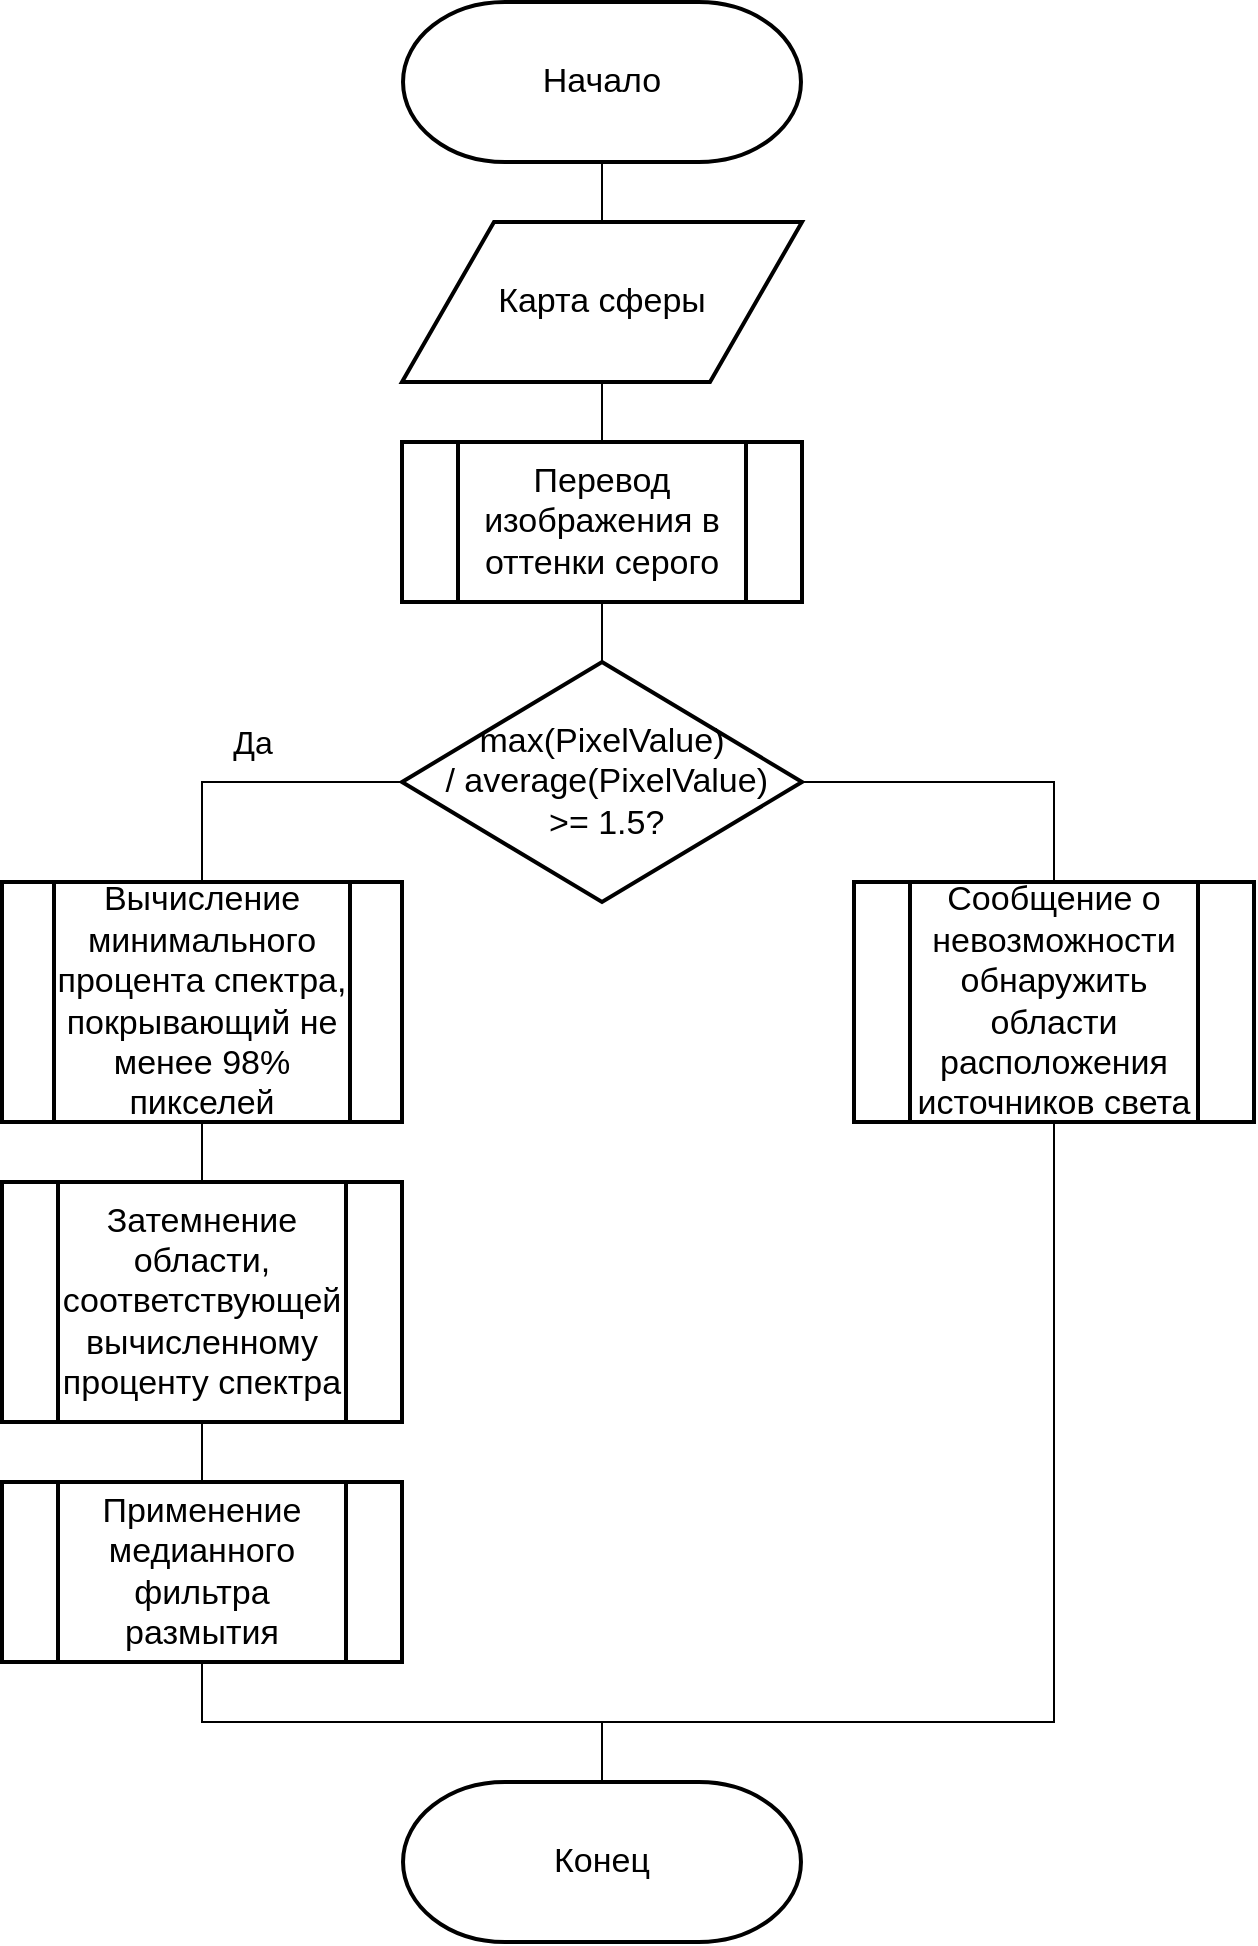 <mxfile version="21.1.2" type="device">
  <diagram name="Страница 1" id="vSN0zOsbVQ_ziBr6iRNW">
    <mxGraphModel dx="2058" dy="1188" grid="1" gridSize="10" guides="1" tooltips="1" connect="1" arrows="1" fold="1" page="1" pageScale="1" pageWidth="827" pageHeight="1169" math="0" shadow="0">
      <root>
        <mxCell id="0" />
        <mxCell id="1" parent="0" />
        <mxCell id="NfnfCwqI7M4uG_9BYdU6-4" style="edgeStyle=orthogonalEdgeStyle;rounded=0;orthogonalLoop=1;jettySize=auto;html=1;exitX=0.5;exitY=1;exitDx=0;exitDy=0;exitPerimeter=0;entryX=0.5;entryY=0;entryDx=0;entryDy=0;endArrow=none;endFill=0;" parent="1" source="NfnfCwqI7M4uG_9BYdU6-1" target="NfnfCwqI7M4uG_9BYdU6-3" edge="1">
          <mxGeometry relative="1" as="geometry" />
        </mxCell>
        <mxCell id="NfnfCwqI7M4uG_9BYdU6-1" value="Начало" style="strokeWidth=2;html=1;shape=stencil(xVVNb4MwDP01HJmAaFV7nFh37GWTdnapC1FDgpysH/9+gYBaSukgl0kc8DO85+fYSsBSXUCFQRJJKDFg70GSfCGVXIJRZAObKRy8iFx4cuFq6ULQFWbGYUcgDluBLqMNqQOe+M60DFwWSNzUWbYOojf7Tf2wNFNSWhKupO5lbvKWDLi0/0ZnRxa9vDqZSxu7qLIKJRqkHno1t3FAkHx4K8XTlD49lPqOOt2/lL7nK8V+Smuf7sX3YvHEDm48jD2QW64mHpiXXMc+351XMwdyk92NyLHUImMLyNItZIec1I/cPSyygnq5B4kuXaojXqtnd/P9zH/HILi8YVgs5zMAZfaFWobuH7r0azqHcOY6JGWgbkOPXwDlGFqecC8g76X0CbG6gduzf1zuwsPxXc+mUfyjZZ8zzoTS+GQTLD6YswYdGU6W7hXhk6ndcyHc7TS2EAOCBnV3ZQP8Ag==);whiteSpace=wrap;fontSize=17;" parent="1" vertex="1">
          <mxGeometry x="289" y="50" width="250" height="80" as="geometry" />
        </mxCell>
        <mxCell id="NfnfCwqI7M4uG_9BYdU6-6" style="edgeStyle=orthogonalEdgeStyle;rounded=0;orthogonalLoop=1;jettySize=auto;html=1;exitX=0.5;exitY=1;exitDx=0;exitDy=0;entryX=0.5;entryY=0;entryDx=0;entryDy=0;endArrow=none;endFill=0;" parent="1" source="NfnfCwqI7M4uG_9BYdU6-3" target="NfnfCwqI7M4uG_9BYdU6-5" edge="1">
          <mxGeometry relative="1" as="geometry" />
        </mxCell>
        <mxCell id="NfnfCwqI7M4uG_9BYdU6-3" value="Карта сферы" style="shape=parallelogram;html=1;strokeWidth=2;perimeter=parallelogramPerimeter;whiteSpace=wrap;rounded=0;arcSize=12;size=0.23;fontSize=17;" parent="1" vertex="1">
          <mxGeometry x="314" y="160" width="200" height="80" as="geometry" />
        </mxCell>
        <mxCell id="NfnfCwqI7M4uG_9BYdU6-8" style="edgeStyle=orthogonalEdgeStyle;rounded=0;orthogonalLoop=1;jettySize=auto;html=1;exitX=0.5;exitY=1;exitDx=0;exitDy=0;entryX=0.5;entryY=0;entryDx=0;entryDy=0;entryPerimeter=0;endArrow=none;endFill=0;" parent="1" source="NfnfCwqI7M4uG_9BYdU6-5" target="NfnfCwqI7M4uG_9BYdU6-7" edge="1">
          <mxGeometry relative="1" as="geometry">
            <mxPoint x="414" y="270" as="sourcePoint" />
          </mxGeometry>
        </mxCell>
        <mxCell id="NfnfCwqI7M4uG_9BYdU6-5" value="Перевод изображения в оттенки серого" style="verticalLabelPosition=middle;verticalAlign=middle;html=1;shape=process;whiteSpace=wrap;rounded=0;size=0.14;arcSize=6;strokeWidth=2;labelPosition=center;align=center;fontSize=17;" parent="1" vertex="1">
          <mxGeometry x="314" y="270" width="200" height="80" as="geometry" />
        </mxCell>
        <mxCell id="NfnfCwqI7M4uG_9BYdU6-14" style="edgeStyle=orthogonalEdgeStyle;rounded=0;orthogonalLoop=1;jettySize=auto;html=1;exitX=0;exitY=0.5;exitDx=0;exitDy=0;exitPerimeter=0;entryX=0.5;entryY=0;entryDx=0;entryDy=0;endArrow=none;endFill=0;" parent="1" source="NfnfCwqI7M4uG_9BYdU6-7" target="NfnfCwqI7M4uG_9BYdU6-11" edge="1">
          <mxGeometry relative="1" as="geometry" />
        </mxCell>
        <mxCell id="NfnfCwqI7M4uG_9BYdU6-19" value="Да" style="edgeLabel;html=1;align=center;verticalAlign=middle;resizable=0;points=[];fontSize=16;" parent="NfnfCwqI7M4uG_9BYdU6-14" vertex="1" connectable="0">
          <mxGeometry y="-4" relative="1" as="geometry">
            <mxPoint y="-16" as="offset" />
          </mxGeometry>
        </mxCell>
        <mxCell id="NfnfCwqI7M4uG_9BYdU6-21" style="edgeStyle=orthogonalEdgeStyle;rounded=0;orthogonalLoop=1;jettySize=auto;html=1;exitX=1;exitY=0.5;exitDx=0;exitDy=0;exitPerimeter=0;entryX=0.5;entryY=0;entryDx=0;entryDy=0;endArrow=none;endFill=0;" parent="1" source="NfnfCwqI7M4uG_9BYdU6-7" target="NfnfCwqI7M4uG_9BYdU6-20" edge="1">
          <mxGeometry relative="1" as="geometry" />
        </mxCell>
        <mxCell id="NfnfCwqI7M4uG_9BYdU6-7" value="max(PixelValue)&lt;br&gt;&amp;nbsp;/ average(PixelValue)&lt;br style=&quot;font-size: 17px;&quot;&gt;&amp;nbsp;&amp;gt;= 1.5?" style="strokeWidth=2;html=1;shape=mxgraph.flowchart.decision;whiteSpace=wrap;fontSize=17;verticalAlign=middle;" parent="1" vertex="1">
          <mxGeometry x="314" y="380" width="200" height="120" as="geometry" />
        </mxCell>
        <mxCell id="NfnfCwqI7M4uG_9BYdU6-15" style="edgeStyle=orthogonalEdgeStyle;rounded=0;orthogonalLoop=1;jettySize=auto;html=1;exitX=0.5;exitY=1;exitDx=0;exitDy=0;entryX=0.5;entryY=0;entryDx=0;entryDy=0;endArrow=none;endFill=0;" parent="1" source="NfnfCwqI7M4uG_9BYdU6-11" target="NfnfCwqI7M4uG_9BYdU6-12" edge="1">
          <mxGeometry relative="1" as="geometry" />
        </mxCell>
        <mxCell id="NfnfCwqI7M4uG_9BYdU6-11" value="Вычисление минимального процента спектра, покрывающий не менее 98% пикселей" style="verticalLabelPosition=middle;verticalAlign=middle;html=1;shape=process;whiteSpace=wrap;rounded=0;size=0.13;arcSize=6;strokeWidth=2;labelPosition=center;align=center;fontSize=17;" parent="1" vertex="1">
          <mxGeometry x="114" y="490" width="200" height="120" as="geometry" />
        </mxCell>
        <mxCell id="NfnfCwqI7M4uG_9BYdU6-16" style="edgeStyle=orthogonalEdgeStyle;rounded=0;orthogonalLoop=1;jettySize=auto;html=1;exitX=0.5;exitY=1;exitDx=0;exitDy=0;entryX=0.5;entryY=0;entryDx=0;entryDy=0;endArrow=none;endFill=0;" parent="1" source="NfnfCwqI7M4uG_9BYdU6-12" target="NfnfCwqI7M4uG_9BYdU6-13" edge="1">
          <mxGeometry relative="1" as="geometry" />
        </mxCell>
        <mxCell id="NfnfCwqI7M4uG_9BYdU6-12" value="Затемнение области, соответствующей вычисленному проценту спектра" style="verticalLabelPosition=middle;verticalAlign=middle;html=1;shape=process;whiteSpace=wrap;rounded=0;size=0.14;arcSize=6;strokeWidth=2;labelPosition=center;align=center;fontSize=17;" parent="1" vertex="1">
          <mxGeometry x="114" y="640" width="200" height="120" as="geometry" />
        </mxCell>
        <mxCell id="NfnfCwqI7M4uG_9BYdU6-17" style="edgeStyle=orthogonalEdgeStyle;rounded=0;orthogonalLoop=1;jettySize=auto;html=1;exitX=0.5;exitY=1;exitDx=0;exitDy=0;entryX=0.5;entryY=0;entryDx=0;entryDy=0;entryPerimeter=0;endArrow=none;endFill=0;" parent="1" source="NfnfCwqI7M4uG_9BYdU6-13" edge="1">
          <mxGeometry relative="1" as="geometry">
            <Array as="points">
              <mxPoint x="214" y="910" />
              <mxPoint x="414" y="910" />
            </Array>
            <mxPoint x="414" y="960" as="targetPoint" />
          </mxGeometry>
        </mxCell>
        <mxCell id="NfnfCwqI7M4uG_9BYdU6-13" value="Применение медианного фильтра размытия" style="verticalLabelPosition=middle;verticalAlign=middle;html=1;shape=process;whiteSpace=wrap;rounded=0;size=0.14;arcSize=6;strokeWidth=2;labelPosition=center;align=center;fontSize=17;" parent="1" vertex="1">
          <mxGeometry x="114" y="790" width="200" height="90" as="geometry" />
        </mxCell>
        <mxCell id="NfnfCwqI7M4uG_9BYdU6-22" style="edgeStyle=orthogonalEdgeStyle;rounded=0;orthogonalLoop=1;jettySize=auto;html=1;exitX=0.5;exitY=1;exitDx=0;exitDy=0;entryX=0.5;entryY=0;entryDx=0;entryDy=0;entryPerimeter=0;endArrow=none;endFill=0;" parent="1" source="NfnfCwqI7M4uG_9BYdU6-20" edge="1">
          <mxGeometry relative="1" as="geometry">
            <Array as="points">
              <mxPoint x="640" y="910" />
              <mxPoint x="414" y="910" />
            </Array>
            <mxPoint x="414" y="960" as="targetPoint" />
          </mxGeometry>
        </mxCell>
        <mxCell id="NfnfCwqI7M4uG_9BYdU6-20" value="Сообщение о невозможности обнаружить области расположения источников света" style="verticalLabelPosition=middle;verticalAlign=middle;html=1;shape=process;whiteSpace=wrap;rounded=0;size=0.14;arcSize=6;strokeWidth=2;labelPosition=center;align=center;fontSize=17;" parent="1" vertex="1">
          <mxGeometry x="540" y="490" width="200" height="120" as="geometry" />
        </mxCell>
        <mxCell id="1ZwtwB-d4YYWzLDyMNMq-1" value="Конец" style="strokeWidth=2;html=1;shape=stencil(xVVNb4MwDP01HJmAaFV7nFh37GWTdnapC1FDgpysH/9+gYBaSukgl0kc8DO85+fYSsBSXUCFQRJJKDFg70GSfCGVXIJRZAObKRy8iFx4cuFq6ULQFWbGYUcgDluBLqMNqQOe+M60DFwWSNzUWbYOojf7Tf2wNFNSWhKupO5lbvKWDLi0/0ZnRxa9vDqZSxu7qLIKJRqkHno1t3FAkHx4K8XTlD49lPqOOt2/lL7nK8V+Smuf7sX3YvHEDm48jD2QW64mHpiXXMc+351XMwdyk92NyLHUImMLyNItZIec1I/cPSyygnq5B4kuXaojXqtnd/P9zH/HILi8YVgs5zMAZfaFWobuH7r0azqHcOY6JGWgbkOPXwDlGFqecC8g76X0CbG6gduzf1zuwsPxXc+mUfyjZZ8zzoTS+GQTLD6YswYdGU6W7hXhk6ndcyHc7TS2EAOCBnV3ZQP8Ag==);whiteSpace=wrap;fontSize=17;" vertex="1" parent="1">
          <mxGeometry x="289" y="940" width="250" height="80" as="geometry" />
        </mxCell>
      </root>
    </mxGraphModel>
  </diagram>
</mxfile>
